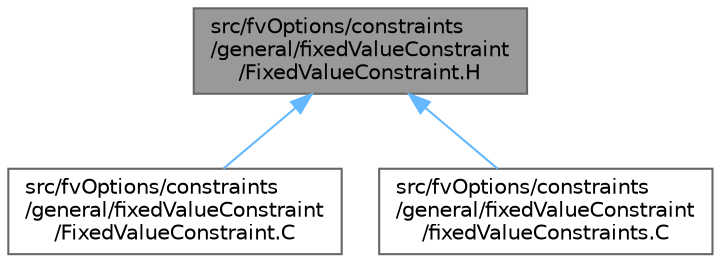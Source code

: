 digraph "src/fvOptions/constraints/general/fixedValueConstraint/FixedValueConstraint.H"
{
 // LATEX_PDF_SIZE
  bgcolor="transparent";
  edge [fontname=Helvetica,fontsize=10,labelfontname=Helvetica,labelfontsize=10];
  node [fontname=Helvetica,fontsize=10,shape=box,height=0.2,width=0.4];
  Node1 [id="Node000001",label="src/fvOptions/constraints\l/general/fixedValueConstraint\l/FixedValueConstraint.H",height=0.2,width=0.4,color="gray40", fillcolor="grey60", style="filled", fontcolor="black",tooltip=" "];
  Node1 -> Node2 [id="edge1_Node000001_Node000002",dir="back",color="steelblue1",style="solid",tooltip=" "];
  Node2 [id="Node000002",label="src/fvOptions/constraints\l/general/fixedValueConstraint\l/FixedValueConstraint.C",height=0.2,width=0.4,color="grey40", fillcolor="white", style="filled",URL="$FixedValueConstraint_8C.html",tooltip=" "];
  Node1 -> Node3 [id="edge2_Node000001_Node000003",dir="back",color="steelblue1",style="solid",tooltip=" "];
  Node3 [id="Node000003",label="src/fvOptions/constraints\l/general/fixedValueConstraint\l/fixedValueConstraints.C",height=0.2,width=0.4,color="grey40", fillcolor="white", style="filled",URL="$fixedValueConstraints_8C.html",tooltip=" "];
}
